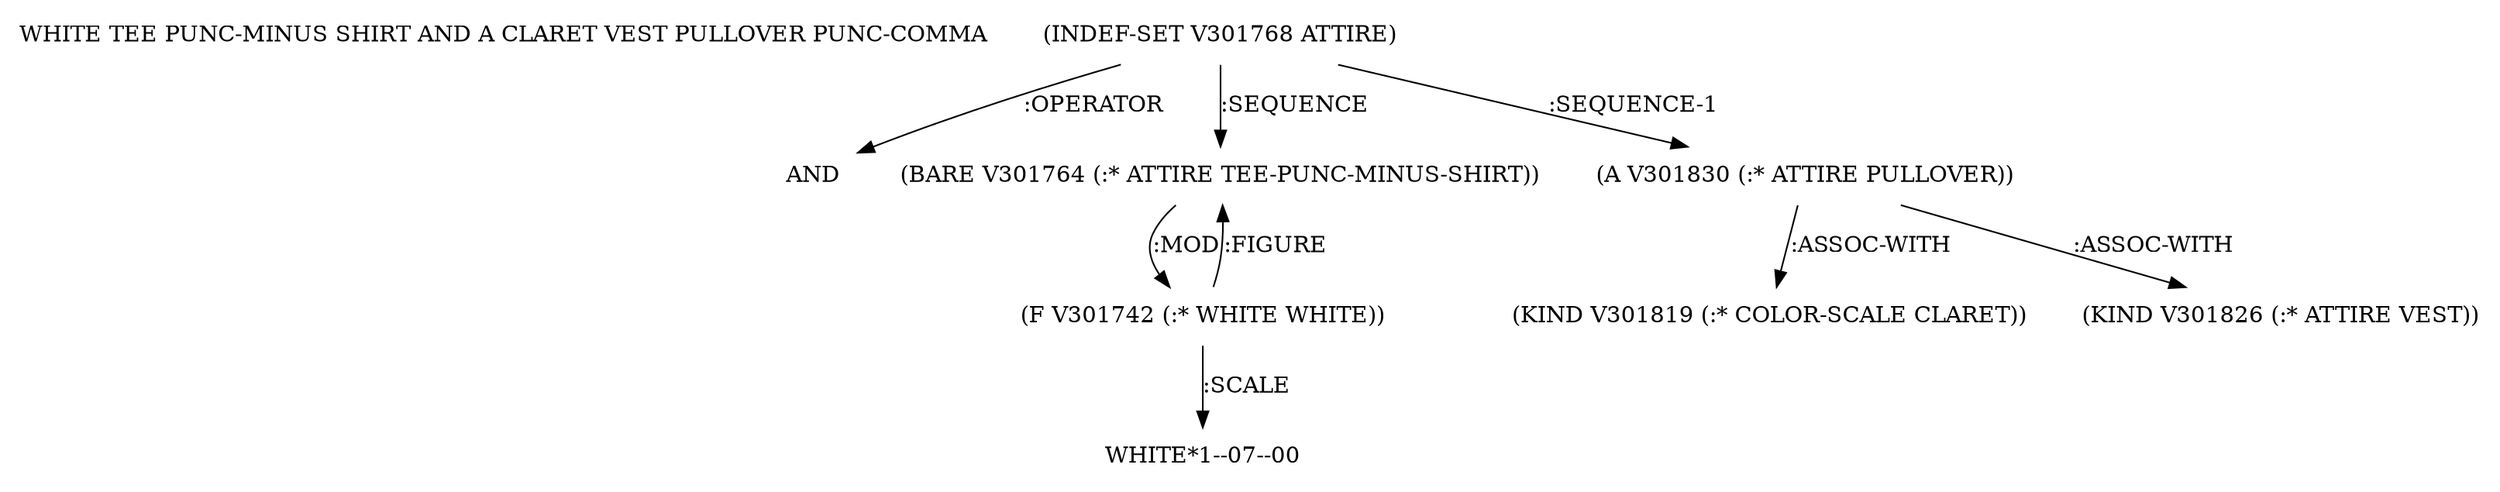 digraph Terms {
  node [shape=none]
  "WHITE TEE PUNC-MINUS SHIRT AND A CLARET VEST PULLOVER PUNC-COMMA"
  "V301768" [label="(INDEF-SET V301768 ATTIRE)"]
  "V301768" -> "NT302865" [label=":OPERATOR"]
  "NT302865" [label="AND"]
  "V301768" -> "V301764" [label=":SEQUENCE"]
  "V301768" -> "V301830" [label=":SEQUENCE-1"]
  "V301764" [label="(BARE V301764 (:* ATTIRE TEE-PUNC-MINUS-SHIRT))"]
  "V301764" -> "V301742" [label=":MOD"]
  "V301742" [label="(F V301742 (:* WHITE WHITE))"]
  "V301742" -> "V301764" [label=":FIGURE"]
  "V301742" -> "NT302866" [label=":SCALE"]
  "NT302866" [label="WHITE*1--07--00"]
  "V301830" [label="(A V301830 (:* ATTIRE PULLOVER))"]
  "V301830" -> "V301819" [label=":ASSOC-WITH"]
  "V301830" -> "V301826" [label=":ASSOC-WITH"]
  "V301826" [label="(KIND V301826 (:* ATTIRE VEST))"]
  "V301819" [label="(KIND V301819 (:* COLOR-SCALE CLARET))"]
}
